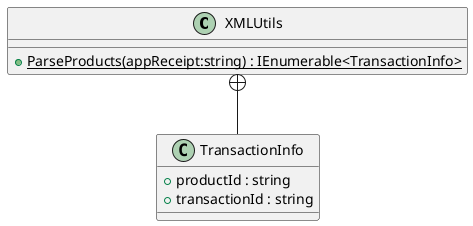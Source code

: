 @startuml
class XMLUtils {
    + {static} ParseProducts(appReceipt:string) : IEnumerable<TransactionInfo>
}
class TransactionInfo {
    + productId : string
    + transactionId : string
}
XMLUtils +-- TransactionInfo
@enduml
